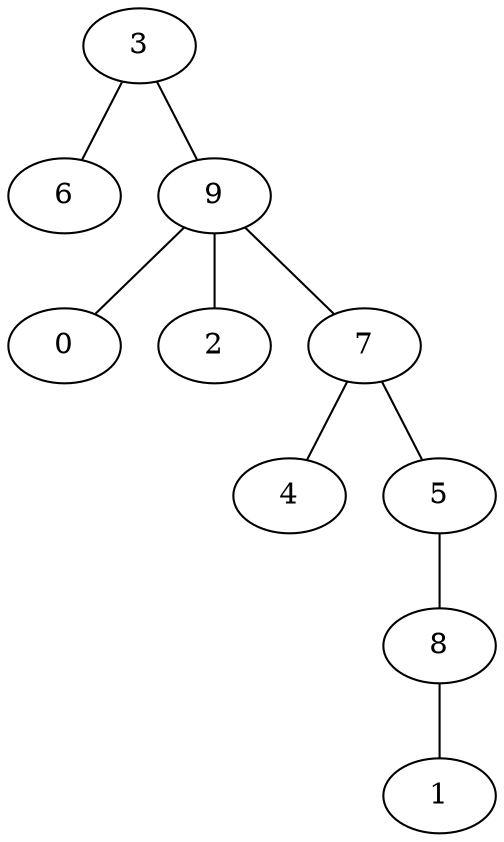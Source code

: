 graph graphe {
	0;
	1;
	2;
	3;
	4;
	5;
	6;
	7;
	8;
	9;
	9 -- 0;
	5 -- 8;
	8 -- 1;
	7 -- 4;
	7 -- 5;
	9 -- 2;
	3 -- 9;
	9 -- 7;
	3 -- 6;
}